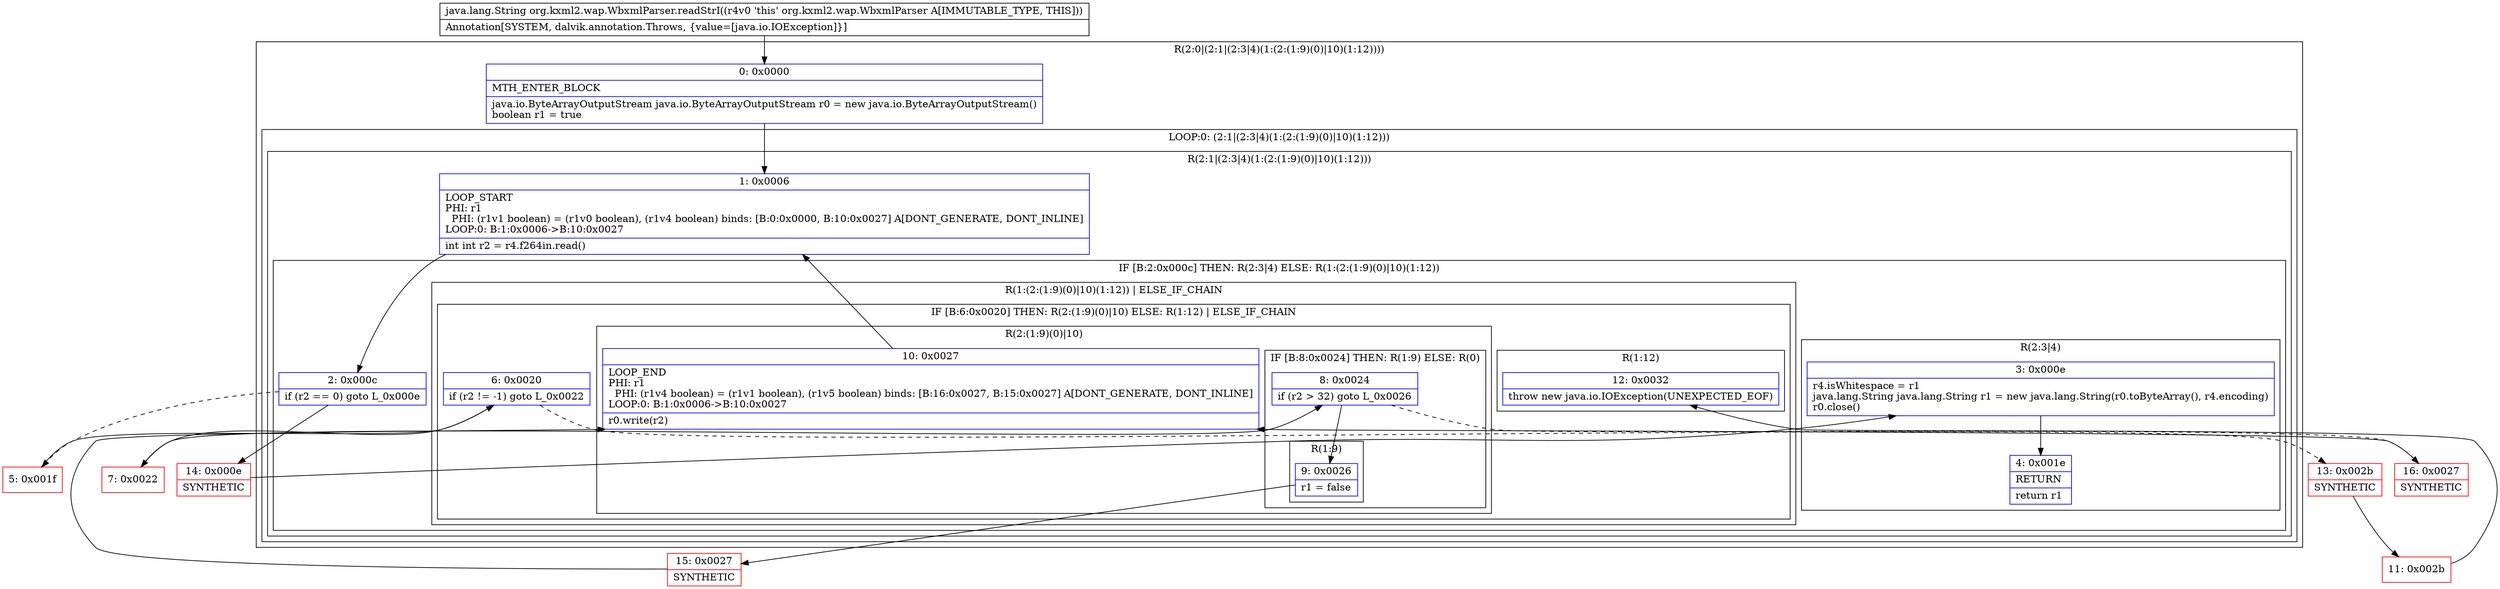 digraph "CFG fororg.kxml2.wap.WbxmlParser.readStrI()Ljava\/lang\/String;" {
subgraph cluster_Region_1127196202 {
label = "R(2:0|(2:1|(2:3|4)(1:(2:(1:9)(0)|10)(1:12))))";
node [shape=record,color=blue];
Node_0 [shape=record,label="{0\:\ 0x0000|MTH_ENTER_BLOCK\l|java.io.ByteArrayOutputStream java.io.ByteArrayOutputStream r0 = new java.io.ByteArrayOutputStream()\lboolean r1 = true\l}"];
subgraph cluster_LoopRegion_278291404 {
label = "LOOP:0: (2:1|(2:3|4)(1:(2:(1:9)(0)|10)(1:12)))";
node [shape=record,color=blue];
subgraph cluster_Region_253176695 {
label = "R(2:1|(2:3|4)(1:(2:(1:9)(0)|10)(1:12)))";
node [shape=record,color=blue];
Node_1 [shape=record,label="{1\:\ 0x0006|LOOP_START\lPHI: r1 \l  PHI: (r1v1 boolean) = (r1v0 boolean), (r1v4 boolean) binds: [B:0:0x0000, B:10:0x0027] A[DONT_GENERATE, DONT_INLINE]\lLOOP:0: B:1:0x0006\-\>B:10:0x0027\l|int int r2 = r4.f264in.read()\l}"];
subgraph cluster_IfRegion_668302656 {
label = "IF [B:2:0x000c] THEN: R(2:3|4) ELSE: R(1:(2:(1:9)(0)|10)(1:12))";
node [shape=record,color=blue];
Node_2 [shape=record,label="{2\:\ 0x000c|if (r2 == 0) goto L_0x000e\l}"];
subgraph cluster_Region_595684728 {
label = "R(2:3|4)";
node [shape=record,color=blue];
Node_3 [shape=record,label="{3\:\ 0x000e|r4.isWhitespace = r1\ljava.lang.String java.lang.String r1 = new java.lang.String(r0.toByteArray(), r4.encoding)\lr0.close()\l}"];
Node_4 [shape=record,label="{4\:\ 0x001e|RETURN\l|return r1\l}"];
}
subgraph cluster_Region_7172297 {
label = "R(1:(2:(1:9)(0)|10)(1:12)) | ELSE_IF_CHAIN\l";
node [shape=record,color=blue];
subgraph cluster_IfRegion_578990629 {
label = "IF [B:6:0x0020] THEN: R(2:(1:9)(0)|10) ELSE: R(1:12) | ELSE_IF_CHAIN\l";
node [shape=record,color=blue];
Node_6 [shape=record,label="{6\:\ 0x0020|if (r2 != \-1) goto L_0x0022\l}"];
subgraph cluster_Region_1419393302 {
label = "R(2:(1:9)(0)|10)";
node [shape=record,color=blue];
subgraph cluster_IfRegion_764809413 {
label = "IF [B:8:0x0024] THEN: R(1:9) ELSE: R(0)";
node [shape=record,color=blue];
Node_8 [shape=record,label="{8\:\ 0x0024|if (r2 \> 32) goto L_0x0026\l}"];
subgraph cluster_Region_834127261 {
label = "R(1:9)";
node [shape=record,color=blue];
Node_9 [shape=record,label="{9\:\ 0x0026|r1 = false\l}"];
}
subgraph cluster_Region_1350565277 {
label = "R(0)";
node [shape=record,color=blue];
}
}
Node_10 [shape=record,label="{10\:\ 0x0027|LOOP_END\lPHI: r1 \l  PHI: (r1v4 boolean) = (r1v1 boolean), (r1v5 boolean) binds: [B:16:0x0027, B:15:0x0027] A[DONT_GENERATE, DONT_INLINE]\lLOOP:0: B:1:0x0006\-\>B:10:0x0027\l|r0.write(r2)\l}"];
}
subgraph cluster_Region_315608458 {
label = "R(1:12)";
node [shape=record,color=blue];
Node_12 [shape=record,label="{12\:\ 0x0032|throw new java.io.IOException(UNEXPECTED_EOF)\l}"];
}
}
}
}
}
}
}
Node_5 [shape=record,color=red,label="{5\:\ 0x001f}"];
Node_7 [shape=record,color=red,label="{7\:\ 0x0022}"];
Node_11 [shape=record,color=red,label="{11\:\ 0x002b}"];
Node_13 [shape=record,color=red,label="{13\:\ 0x002b|SYNTHETIC\l}"];
Node_14 [shape=record,color=red,label="{14\:\ 0x000e|SYNTHETIC\l}"];
Node_15 [shape=record,color=red,label="{15\:\ 0x0027|SYNTHETIC\l}"];
Node_16 [shape=record,color=red,label="{16\:\ 0x0027|SYNTHETIC\l}"];
MethodNode[shape=record,label="{java.lang.String org.kxml2.wap.WbxmlParser.readStrI((r4v0 'this' org.kxml2.wap.WbxmlParser A[IMMUTABLE_TYPE, THIS]))  | Annotation[SYSTEM, dalvik.annotation.Throws, \{value=[java.io.IOException]\}]\l}"];
MethodNode -> Node_0;
Node_0 -> Node_1;
Node_1 -> Node_2;
Node_2 -> Node_5[style=dashed];
Node_2 -> Node_14;
Node_3 -> Node_4;
Node_6 -> Node_7;
Node_6 -> Node_13[style=dashed];
Node_8 -> Node_9;
Node_8 -> Node_16[style=dashed];
Node_9 -> Node_15;
Node_10 -> Node_1;
Node_5 -> Node_6;
Node_7 -> Node_8;
Node_11 -> Node_12;
Node_13 -> Node_11;
Node_14 -> Node_3;
Node_15 -> Node_10;
Node_16 -> Node_10;
}

